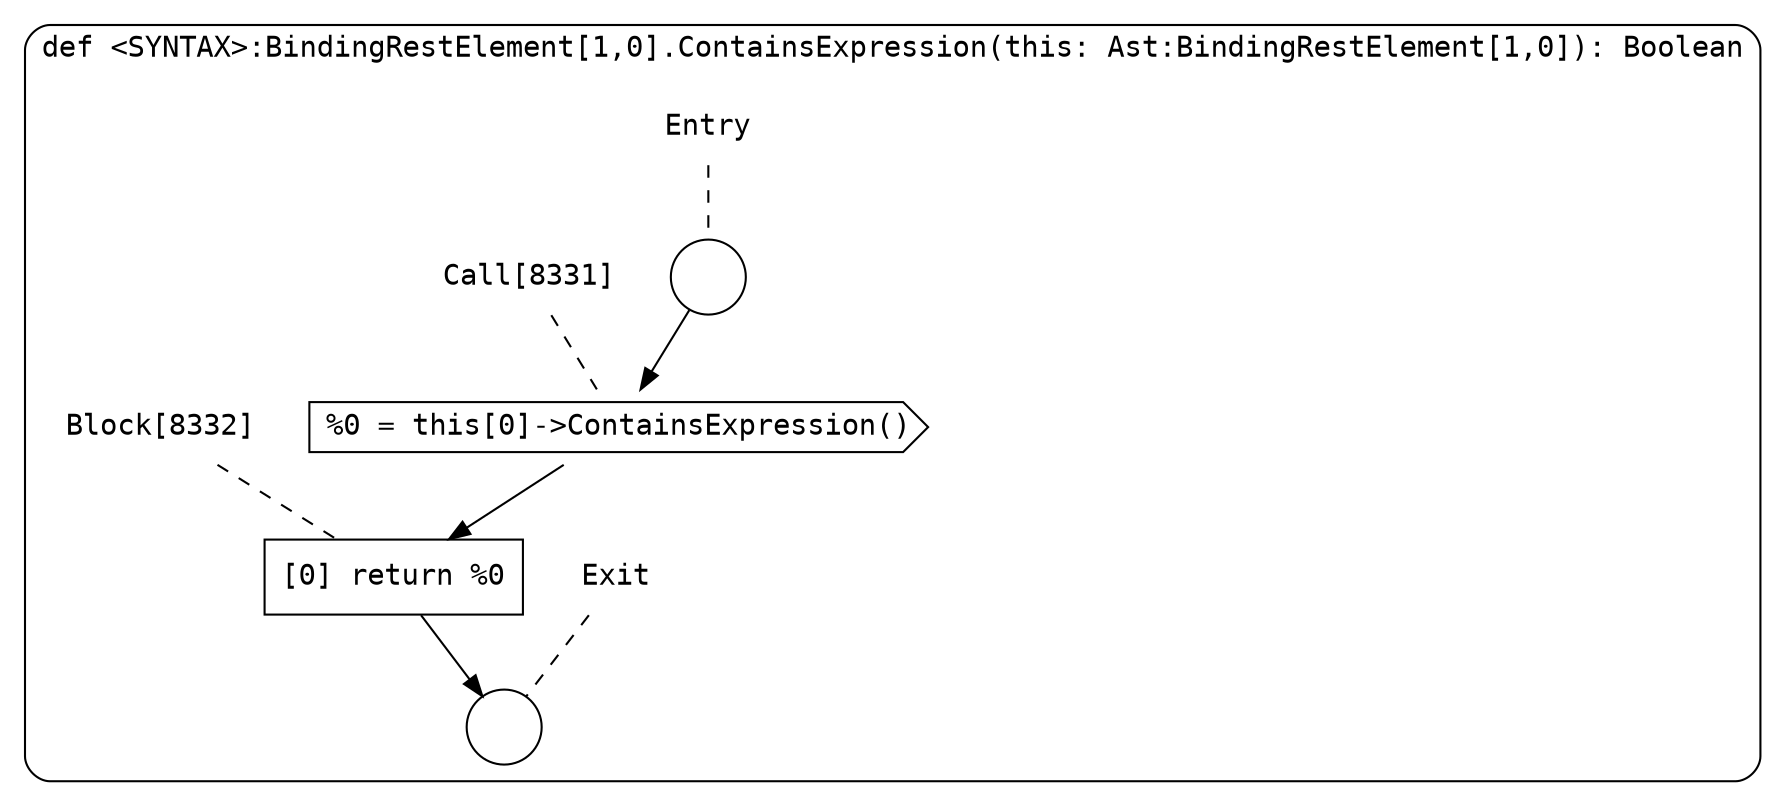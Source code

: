 digraph {
  graph [fontname = "Consolas"]
  node [fontname = "Consolas"]
  edge [fontname = "Consolas"]
  subgraph cluster1530 {
    label = "def <SYNTAX>:BindingRestElement[1,0].ContainsExpression(this: Ast:BindingRestElement[1,0]): Boolean"
    style = rounded
    cluster1530_entry_name [shape=none, label=<<font color="black">Entry</font>>]
    cluster1530_entry_name -> cluster1530_entry [arrowhead=none, color="black", style=dashed]
    cluster1530_entry [shape=circle label=" " color="black" fillcolor="white" style=filled]
    cluster1530_entry -> node8331 [color="black"]
    cluster1530_exit_name [shape=none, label=<<font color="black">Exit</font>>]
    cluster1530_exit_name -> cluster1530_exit [arrowhead=none, color="black", style=dashed]
    cluster1530_exit [shape=circle label=" " color="black" fillcolor="white" style=filled]
    node8331_name [shape=none, label=<<font color="black">Call[8331]</font>>]
    node8331_name -> node8331 [arrowhead=none, color="black", style=dashed]
    node8331 [shape=cds, label=<<font color="black">%0 = this[0]-&gt;ContainsExpression()</font>> color="black" fillcolor="white", style=filled]
    node8331 -> node8332 [color="black"]
    node8332_name [shape=none, label=<<font color="black">Block[8332]</font>>]
    node8332_name -> node8332 [arrowhead=none, color="black", style=dashed]
    node8332 [shape=box, label=<<font color="black">[0] return %0<BR ALIGN="LEFT"/></font>> color="black" fillcolor="white", style=filled]
    node8332 -> cluster1530_exit [color="black"]
  }
}
